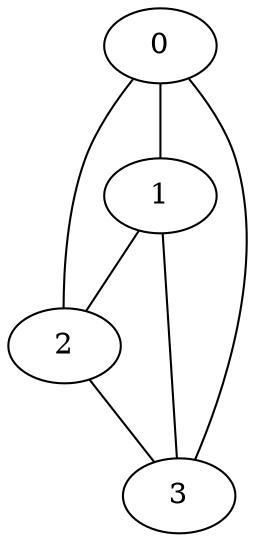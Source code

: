 strict graph "Platonic Tetrahedral graph" {
	graph [name="Platonic Tetrahedral graph"];
	0	 [index=0,
		pos="11.324228456282645,0.7873932348335181"];
	1	 [index=1,
		pos="18.462860500752033,5.092309116049753"];
	0 -- 1;
	2	 [index=2,
		pos="7.077805030389277,7.798552120213641"];
	0 -- 2;
	3	 [index=3,
		pos="13.81658580160444,12.986517634544514"];
	0 -- 3;
	1 -- 2;
	1 -- 3;
	2 -- 3;
}

